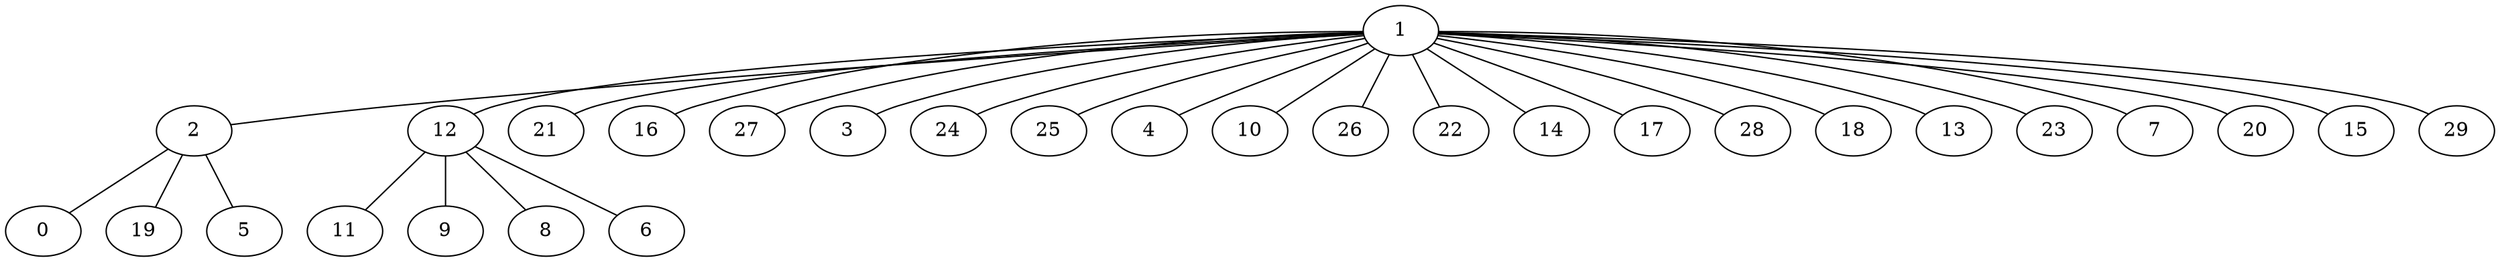 strict graph G {
1;
2;
12;
21;
16;
27;
3;
24;
25;
4;
10;
26;
22;
14;
17;
28;
18;
13;
23;
7;
20;
15;
29;
0;
19;
5;
11;
9;
8;
6;
1 -- 29;
12 -- 9;
1 -- 3;
2 -- 5;
1 -- 2;
2 -- 19;
1 -- 21;
1 -- 12;
1 -- 16;
1 -- 27;
1 -- 24;
1 -- 25;
1 -- 17;
1 -- 10;
1 -- 26;
1 -- 22;
2 -- 0;
12 -- 6;
1 -- 14;
1 -- 28;
12 -- 8;
1 -- 18;
1 -- 23;
1 -- 7;
1 -- 20;
1 -- 13;
1 -- 15;
1 -- 4;
12 -- 11;
}

